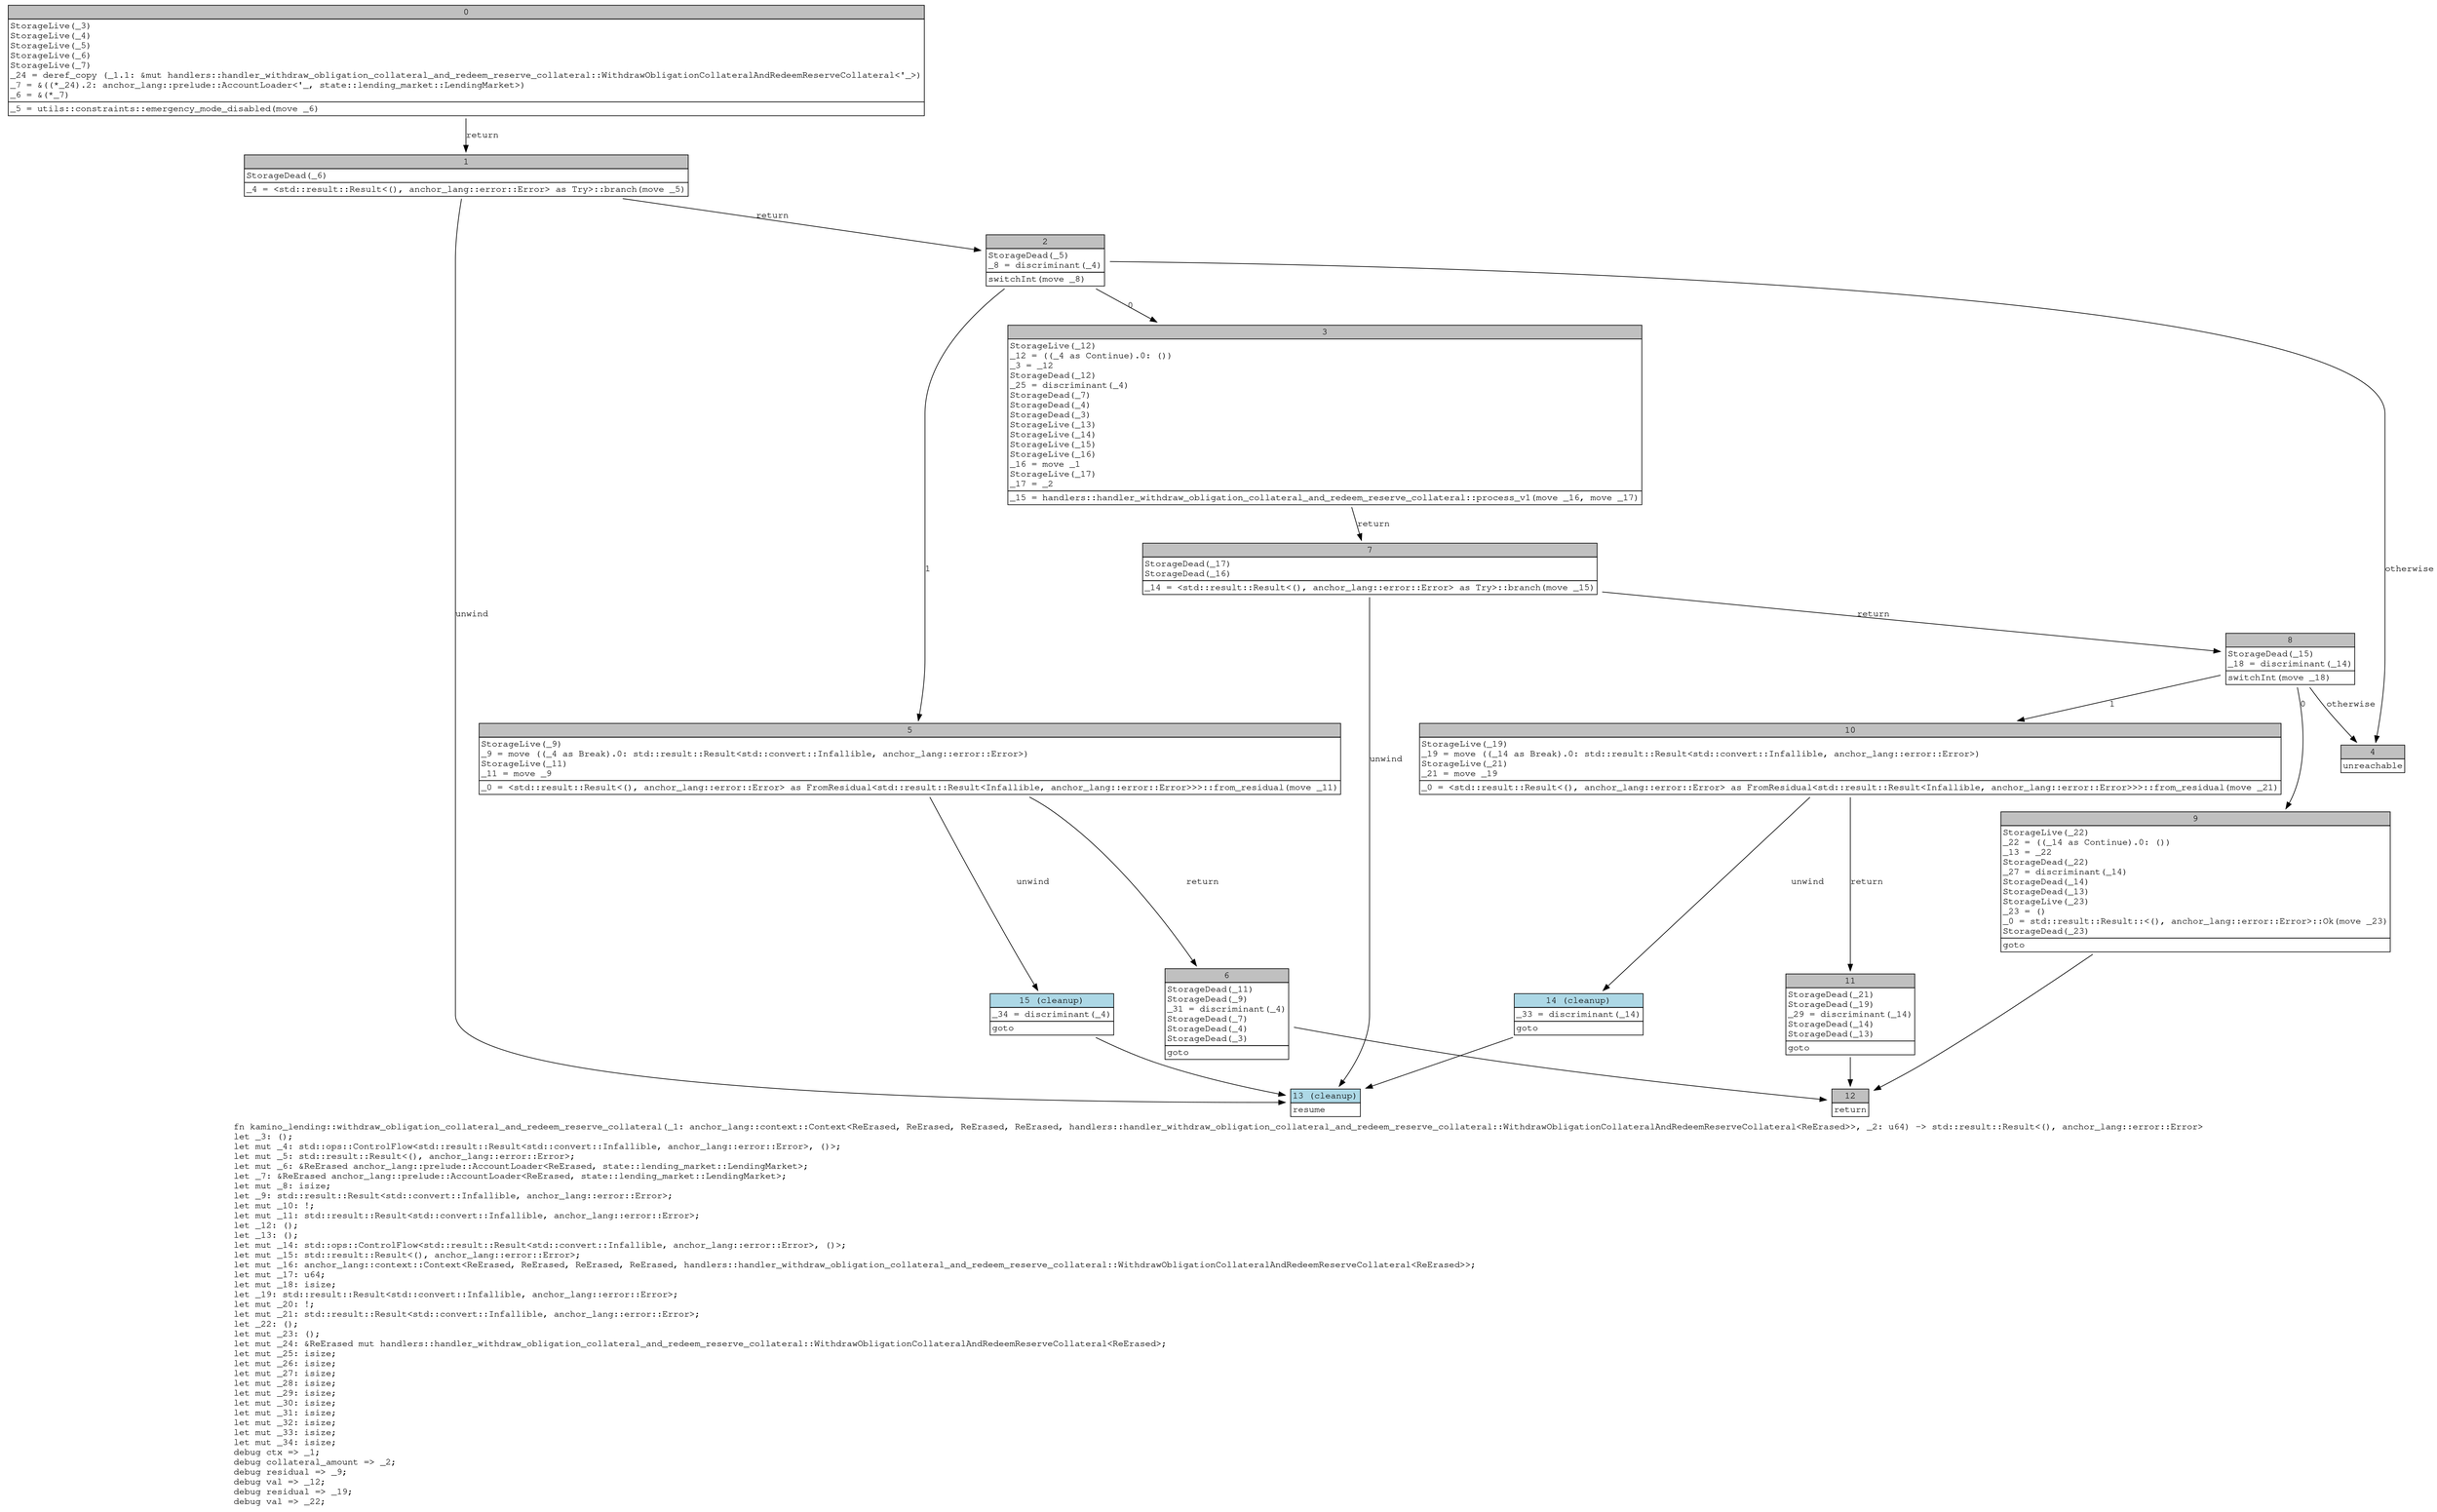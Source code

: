 digraph Mir_0_13852 {
    graph [fontname="Courier, monospace"];
    node [fontname="Courier, monospace"];
    edge [fontname="Courier, monospace"];
    label=<fn kamino_lending::withdraw_obligation_collateral_and_redeem_reserve_collateral(_1: anchor_lang::context::Context&lt;ReErased, ReErased, ReErased, ReErased, handlers::handler_withdraw_obligation_collateral_and_redeem_reserve_collateral::WithdrawObligationCollateralAndRedeemReserveCollateral&lt;ReErased&gt;&gt;, _2: u64) -&gt; std::result::Result&lt;(), anchor_lang::error::Error&gt;<br align="left"/>let _3: ();<br align="left"/>let mut _4: std::ops::ControlFlow&lt;std::result::Result&lt;std::convert::Infallible, anchor_lang::error::Error&gt;, ()&gt;;<br align="left"/>let mut _5: std::result::Result&lt;(), anchor_lang::error::Error&gt;;<br align="left"/>let mut _6: &amp;ReErased anchor_lang::prelude::AccountLoader&lt;ReErased, state::lending_market::LendingMarket&gt;;<br align="left"/>let _7: &amp;ReErased anchor_lang::prelude::AccountLoader&lt;ReErased, state::lending_market::LendingMarket&gt;;<br align="left"/>let mut _8: isize;<br align="left"/>let _9: std::result::Result&lt;std::convert::Infallible, anchor_lang::error::Error&gt;;<br align="left"/>let mut _10: !;<br align="left"/>let mut _11: std::result::Result&lt;std::convert::Infallible, anchor_lang::error::Error&gt;;<br align="left"/>let _12: ();<br align="left"/>let _13: ();<br align="left"/>let mut _14: std::ops::ControlFlow&lt;std::result::Result&lt;std::convert::Infallible, anchor_lang::error::Error&gt;, ()&gt;;<br align="left"/>let mut _15: std::result::Result&lt;(), anchor_lang::error::Error&gt;;<br align="left"/>let mut _16: anchor_lang::context::Context&lt;ReErased, ReErased, ReErased, ReErased, handlers::handler_withdraw_obligation_collateral_and_redeem_reserve_collateral::WithdrawObligationCollateralAndRedeemReserveCollateral&lt;ReErased&gt;&gt;;<br align="left"/>let mut _17: u64;<br align="left"/>let mut _18: isize;<br align="left"/>let _19: std::result::Result&lt;std::convert::Infallible, anchor_lang::error::Error&gt;;<br align="left"/>let mut _20: !;<br align="left"/>let mut _21: std::result::Result&lt;std::convert::Infallible, anchor_lang::error::Error&gt;;<br align="left"/>let _22: ();<br align="left"/>let mut _23: ();<br align="left"/>let mut _24: &amp;ReErased mut handlers::handler_withdraw_obligation_collateral_and_redeem_reserve_collateral::WithdrawObligationCollateralAndRedeemReserveCollateral&lt;ReErased&gt;;<br align="left"/>let mut _25: isize;<br align="left"/>let mut _26: isize;<br align="left"/>let mut _27: isize;<br align="left"/>let mut _28: isize;<br align="left"/>let mut _29: isize;<br align="left"/>let mut _30: isize;<br align="left"/>let mut _31: isize;<br align="left"/>let mut _32: isize;<br align="left"/>let mut _33: isize;<br align="left"/>let mut _34: isize;<br align="left"/>debug ctx =&gt; _1;<br align="left"/>debug collateral_amount =&gt; _2;<br align="left"/>debug residual =&gt; _9;<br align="left"/>debug val =&gt; _12;<br align="left"/>debug residual =&gt; _19;<br align="left"/>debug val =&gt; _22;<br align="left"/>>;
    bb0__0_13852 [shape="none", label=<<table border="0" cellborder="1" cellspacing="0"><tr><td bgcolor="gray" align="center" colspan="1">0</td></tr><tr><td align="left" balign="left">StorageLive(_3)<br/>StorageLive(_4)<br/>StorageLive(_5)<br/>StorageLive(_6)<br/>StorageLive(_7)<br/>_24 = deref_copy (_1.1: &amp;mut handlers::handler_withdraw_obligation_collateral_and_redeem_reserve_collateral::WithdrawObligationCollateralAndRedeemReserveCollateral&lt;'_&gt;)<br/>_7 = &amp;((*_24).2: anchor_lang::prelude::AccountLoader&lt;'_, state::lending_market::LendingMarket&gt;)<br/>_6 = &amp;(*_7)<br/></td></tr><tr><td align="left">_5 = utils::constraints::emergency_mode_disabled(move _6)</td></tr></table>>];
    bb1__0_13852 [shape="none", label=<<table border="0" cellborder="1" cellspacing="0"><tr><td bgcolor="gray" align="center" colspan="1">1</td></tr><tr><td align="left" balign="left">StorageDead(_6)<br/></td></tr><tr><td align="left">_4 = &lt;std::result::Result&lt;(), anchor_lang::error::Error&gt; as Try&gt;::branch(move _5)</td></tr></table>>];
    bb2__0_13852 [shape="none", label=<<table border="0" cellborder="1" cellspacing="0"><tr><td bgcolor="gray" align="center" colspan="1">2</td></tr><tr><td align="left" balign="left">StorageDead(_5)<br/>_8 = discriminant(_4)<br/></td></tr><tr><td align="left">switchInt(move _8)</td></tr></table>>];
    bb3__0_13852 [shape="none", label=<<table border="0" cellborder="1" cellspacing="0"><tr><td bgcolor="gray" align="center" colspan="1">3</td></tr><tr><td align="left" balign="left">StorageLive(_12)<br/>_12 = ((_4 as Continue).0: ())<br/>_3 = _12<br/>StorageDead(_12)<br/>_25 = discriminant(_4)<br/>StorageDead(_7)<br/>StorageDead(_4)<br/>StorageDead(_3)<br/>StorageLive(_13)<br/>StorageLive(_14)<br/>StorageLive(_15)<br/>StorageLive(_16)<br/>_16 = move _1<br/>StorageLive(_17)<br/>_17 = _2<br/></td></tr><tr><td align="left">_15 = handlers::handler_withdraw_obligation_collateral_and_redeem_reserve_collateral::process_v1(move _16, move _17)</td></tr></table>>];
    bb4__0_13852 [shape="none", label=<<table border="0" cellborder="1" cellspacing="0"><tr><td bgcolor="gray" align="center" colspan="1">4</td></tr><tr><td align="left">unreachable</td></tr></table>>];
    bb5__0_13852 [shape="none", label=<<table border="0" cellborder="1" cellspacing="0"><tr><td bgcolor="gray" align="center" colspan="1">5</td></tr><tr><td align="left" balign="left">StorageLive(_9)<br/>_9 = move ((_4 as Break).0: std::result::Result&lt;std::convert::Infallible, anchor_lang::error::Error&gt;)<br/>StorageLive(_11)<br/>_11 = move _9<br/></td></tr><tr><td align="left">_0 = &lt;std::result::Result&lt;(), anchor_lang::error::Error&gt; as FromResidual&lt;std::result::Result&lt;Infallible, anchor_lang::error::Error&gt;&gt;&gt;::from_residual(move _11)</td></tr></table>>];
    bb6__0_13852 [shape="none", label=<<table border="0" cellborder="1" cellspacing="0"><tr><td bgcolor="gray" align="center" colspan="1">6</td></tr><tr><td align="left" balign="left">StorageDead(_11)<br/>StorageDead(_9)<br/>_31 = discriminant(_4)<br/>StorageDead(_7)<br/>StorageDead(_4)<br/>StorageDead(_3)<br/></td></tr><tr><td align="left">goto</td></tr></table>>];
    bb7__0_13852 [shape="none", label=<<table border="0" cellborder="1" cellspacing="0"><tr><td bgcolor="gray" align="center" colspan="1">7</td></tr><tr><td align="left" balign="left">StorageDead(_17)<br/>StorageDead(_16)<br/></td></tr><tr><td align="left">_14 = &lt;std::result::Result&lt;(), anchor_lang::error::Error&gt; as Try&gt;::branch(move _15)</td></tr></table>>];
    bb8__0_13852 [shape="none", label=<<table border="0" cellborder="1" cellspacing="0"><tr><td bgcolor="gray" align="center" colspan="1">8</td></tr><tr><td align="left" balign="left">StorageDead(_15)<br/>_18 = discriminant(_14)<br/></td></tr><tr><td align="left">switchInt(move _18)</td></tr></table>>];
    bb9__0_13852 [shape="none", label=<<table border="0" cellborder="1" cellspacing="0"><tr><td bgcolor="gray" align="center" colspan="1">9</td></tr><tr><td align="left" balign="left">StorageLive(_22)<br/>_22 = ((_14 as Continue).0: ())<br/>_13 = _22<br/>StorageDead(_22)<br/>_27 = discriminant(_14)<br/>StorageDead(_14)<br/>StorageDead(_13)<br/>StorageLive(_23)<br/>_23 = ()<br/>_0 = std::result::Result::&lt;(), anchor_lang::error::Error&gt;::Ok(move _23)<br/>StorageDead(_23)<br/></td></tr><tr><td align="left">goto</td></tr></table>>];
    bb10__0_13852 [shape="none", label=<<table border="0" cellborder="1" cellspacing="0"><tr><td bgcolor="gray" align="center" colspan="1">10</td></tr><tr><td align="left" balign="left">StorageLive(_19)<br/>_19 = move ((_14 as Break).0: std::result::Result&lt;std::convert::Infallible, anchor_lang::error::Error&gt;)<br/>StorageLive(_21)<br/>_21 = move _19<br/></td></tr><tr><td align="left">_0 = &lt;std::result::Result&lt;(), anchor_lang::error::Error&gt; as FromResidual&lt;std::result::Result&lt;Infallible, anchor_lang::error::Error&gt;&gt;&gt;::from_residual(move _21)</td></tr></table>>];
    bb11__0_13852 [shape="none", label=<<table border="0" cellborder="1" cellspacing="0"><tr><td bgcolor="gray" align="center" colspan="1">11</td></tr><tr><td align="left" balign="left">StorageDead(_21)<br/>StorageDead(_19)<br/>_29 = discriminant(_14)<br/>StorageDead(_14)<br/>StorageDead(_13)<br/></td></tr><tr><td align="left">goto</td></tr></table>>];
    bb12__0_13852 [shape="none", label=<<table border="0" cellborder="1" cellspacing="0"><tr><td bgcolor="gray" align="center" colspan="1">12</td></tr><tr><td align="left">return</td></tr></table>>];
    bb13__0_13852 [shape="none", label=<<table border="0" cellborder="1" cellspacing="0"><tr><td bgcolor="lightblue" align="center" colspan="1">13 (cleanup)</td></tr><tr><td align="left">resume</td></tr></table>>];
    bb14__0_13852 [shape="none", label=<<table border="0" cellborder="1" cellspacing="0"><tr><td bgcolor="lightblue" align="center" colspan="1">14 (cleanup)</td></tr><tr><td align="left" balign="left">_33 = discriminant(_14)<br/></td></tr><tr><td align="left">goto</td></tr></table>>];
    bb15__0_13852 [shape="none", label=<<table border="0" cellborder="1" cellspacing="0"><tr><td bgcolor="lightblue" align="center" colspan="1">15 (cleanup)</td></tr><tr><td align="left" balign="left">_34 = discriminant(_4)<br/></td></tr><tr><td align="left">goto</td></tr></table>>];
    bb0__0_13852 -> bb1__0_13852 [label="return"];
    bb1__0_13852 -> bb2__0_13852 [label="return"];
    bb1__0_13852 -> bb13__0_13852 [label="unwind"];
    bb2__0_13852 -> bb3__0_13852 [label="0"];
    bb2__0_13852 -> bb5__0_13852 [label="1"];
    bb2__0_13852 -> bb4__0_13852 [label="otherwise"];
    bb3__0_13852 -> bb7__0_13852 [label="return"];
    bb5__0_13852 -> bb6__0_13852 [label="return"];
    bb5__0_13852 -> bb15__0_13852 [label="unwind"];
    bb6__0_13852 -> bb12__0_13852 [label=""];
    bb7__0_13852 -> bb8__0_13852 [label="return"];
    bb7__0_13852 -> bb13__0_13852 [label="unwind"];
    bb8__0_13852 -> bb9__0_13852 [label="0"];
    bb8__0_13852 -> bb10__0_13852 [label="1"];
    bb8__0_13852 -> bb4__0_13852 [label="otherwise"];
    bb9__0_13852 -> bb12__0_13852 [label=""];
    bb10__0_13852 -> bb11__0_13852 [label="return"];
    bb10__0_13852 -> bb14__0_13852 [label="unwind"];
    bb11__0_13852 -> bb12__0_13852 [label=""];
    bb14__0_13852 -> bb13__0_13852 [label=""];
    bb15__0_13852 -> bb13__0_13852 [label=""];
}

